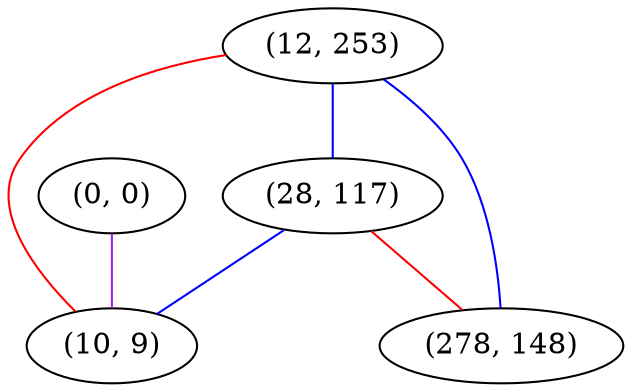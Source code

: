 graph "" {
"(12, 253)";
"(28, 117)";
"(0, 0)";
"(10, 9)";
"(278, 148)";
"(12, 253)" -- "(28, 117)"  [color=blue, key=0, weight=3];
"(12, 253)" -- "(278, 148)"  [color=blue, key=0, weight=3];
"(12, 253)" -- "(10, 9)"  [color=red, key=0, weight=1];
"(28, 117)" -- "(278, 148)"  [color=red, key=0, weight=1];
"(28, 117)" -- "(10, 9)"  [color=blue, key=0, weight=3];
"(0, 0)" -- "(10, 9)"  [color=purple, key=0, weight=4];
}
